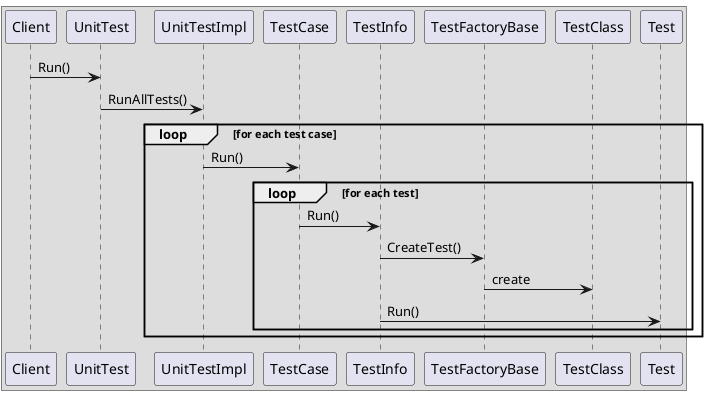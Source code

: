 @startuml

box #DDDDDD
Client -> UnitTest : Run()
UnitTest -> UnitTestImpl : RunAllTests()
loop for each test case
    UnitTestImpl -> TestCase : Run()
    loop for each test
        TestCase -> TestInfo : Run()
        TestInfo -> TestFactoryBase : CreateTest()
        TestFactoryBase -> TestClass : create
        TestInfo -> Test : Run()
    end
end
end box

@enduml